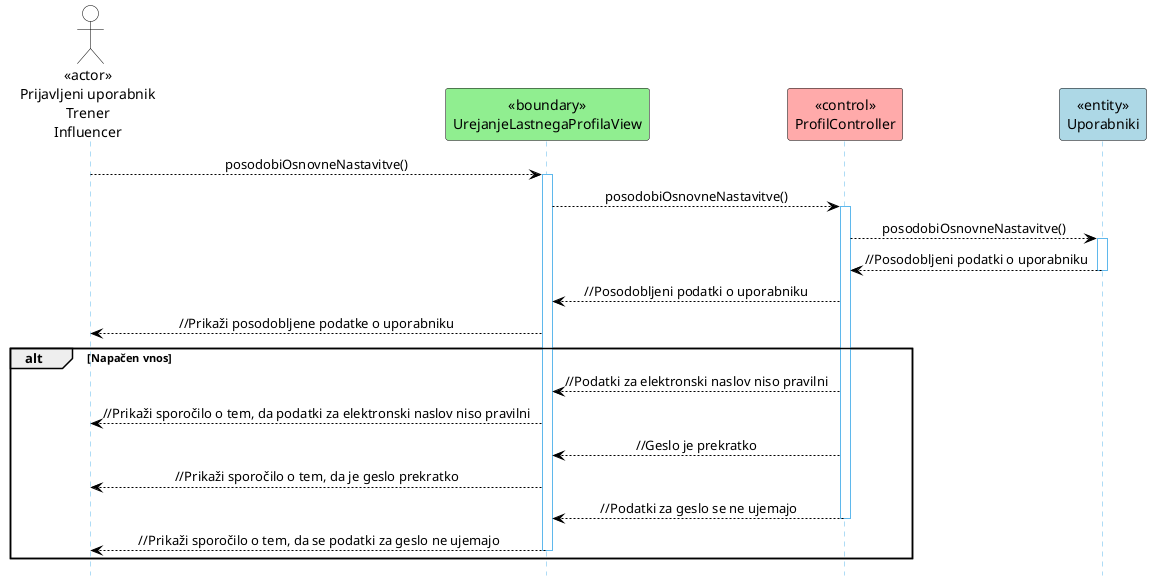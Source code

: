 @startuml
hide footbox

skinparam backgroundcolor transparent
skinparam defaultTextAlignment center
skinparam actorBorderColor black
skinparam actorBackgroundColor white
skinparam arrowColor black  
skinparam sequenceLifeLineBorderColor #5FB8EC
skinparam sequenceParticipantBorderColor #Black
skinparam sequenceParticipantBackgroundColor white

actor PrijavljeniUpor as "<<actor>>\nPrijavljeni uporabnik\nTrener\nInfluencer"
participant AnalizaTrenignovView as "<<boundary>>\nUrejanjeLastnegaProfilaView" #LightGreen
participant AktivnostiController as "<<control>>\nProfilController" #FFAAAA
participant Aktivnost as "<<entity>>\nUporabniki" #LightBlue

PrijavljeniUpor --> AnalizaTrenignovView: posodobiOsnovneNastavitve()
activate AnalizaTrenignovView
AnalizaTrenignovView --> AktivnostiController: posodobiOsnovneNastavitve()
activate AktivnostiController
AktivnostiController --> Aktivnost: posodobiOsnovneNastavitve()
activate Aktivnost
Aktivnost --> AktivnostiController: //Posodobljeni podatki o uporabniku
deactivate Aktivnost
AktivnostiController --> AnalizaTrenignovView: //Posodobljeni podatki o uporabniku
AnalizaTrenignovView --> PrijavljeniUpor: //Prikaži posodobljene podatke o uporabniku

alt Napačen vnos

AktivnostiController --> AnalizaTrenignovView: //Podatki za elektronski naslov niso pravilni
AnalizaTrenignovView --> PrijavljeniUpor: //Prikaži sporočilo o tem, da podatki za elektronski naslov niso pravilni

AktivnostiController --> AnalizaTrenignovView: //Geslo je prekratko
AnalizaTrenignovView --> PrijavljeniUpor: //Prikaži sporočilo o tem, da je geslo prekratko

AktivnostiController --> AnalizaTrenignovView: //Podatki za geslo se ne ujemajo
deactivate AktivnostiController
AnalizaTrenignovView --> PrijavljeniUpor: //Prikaži sporočilo o tem, da se podatki za geslo ne ujemajo
deactivate AnalizaTrenignovView

end
@enduml
